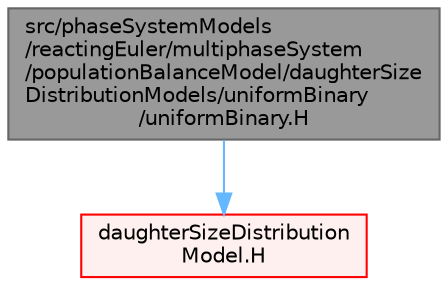 digraph "src/phaseSystemModels/reactingEuler/multiphaseSystem/populationBalanceModel/daughterSizeDistributionModels/uniformBinary/uniformBinary.H"
{
 // LATEX_PDF_SIZE
  bgcolor="transparent";
  edge [fontname=Helvetica,fontsize=10,labelfontname=Helvetica,labelfontsize=10];
  node [fontname=Helvetica,fontsize=10,shape=box,height=0.2,width=0.4];
  Node1 [id="Node000001",label="src/phaseSystemModels\l/reactingEuler/multiphaseSystem\l/populationBalanceModel/daughterSize\lDistributionModels/uniformBinary\l/uniformBinary.H",height=0.2,width=0.4,color="gray40", fillcolor="grey60", style="filled", fontcolor="black",tooltip=" "];
  Node1 -> Node2 [id="edge1_Node000001_Node000002",color="steelblue1",style="solid",tooltip=" "];
  Node2 [id="Node000002",label="daughterSizeDistribution\lModel.H",height=0.2,width=0.4,color="red", fillcolor="#FFF0F0", style="filled",URL="$daughterSizeDistributionModel_8H.html",tooltip=" "];
}
